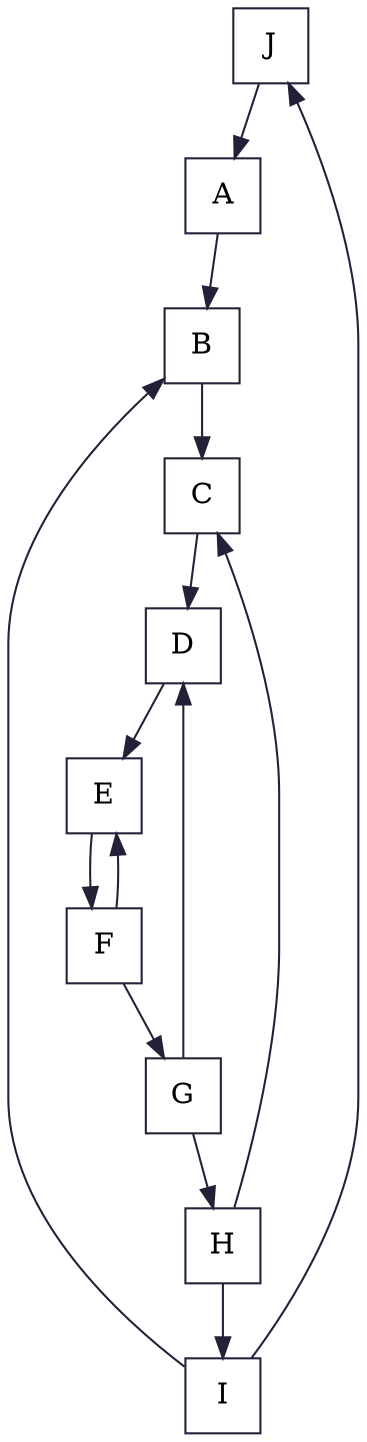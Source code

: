 digraph G {
    graph[color="#242038"]
    node[color="#242038", shape=square]
    edge[color="#242038"]
    J->A
    I->B
    A->B
    B->C
    H->C
    C->D
    G->D
    D->E
    F->E
    E->F
    F->G
    G->H
    H->I
    I->J
}
